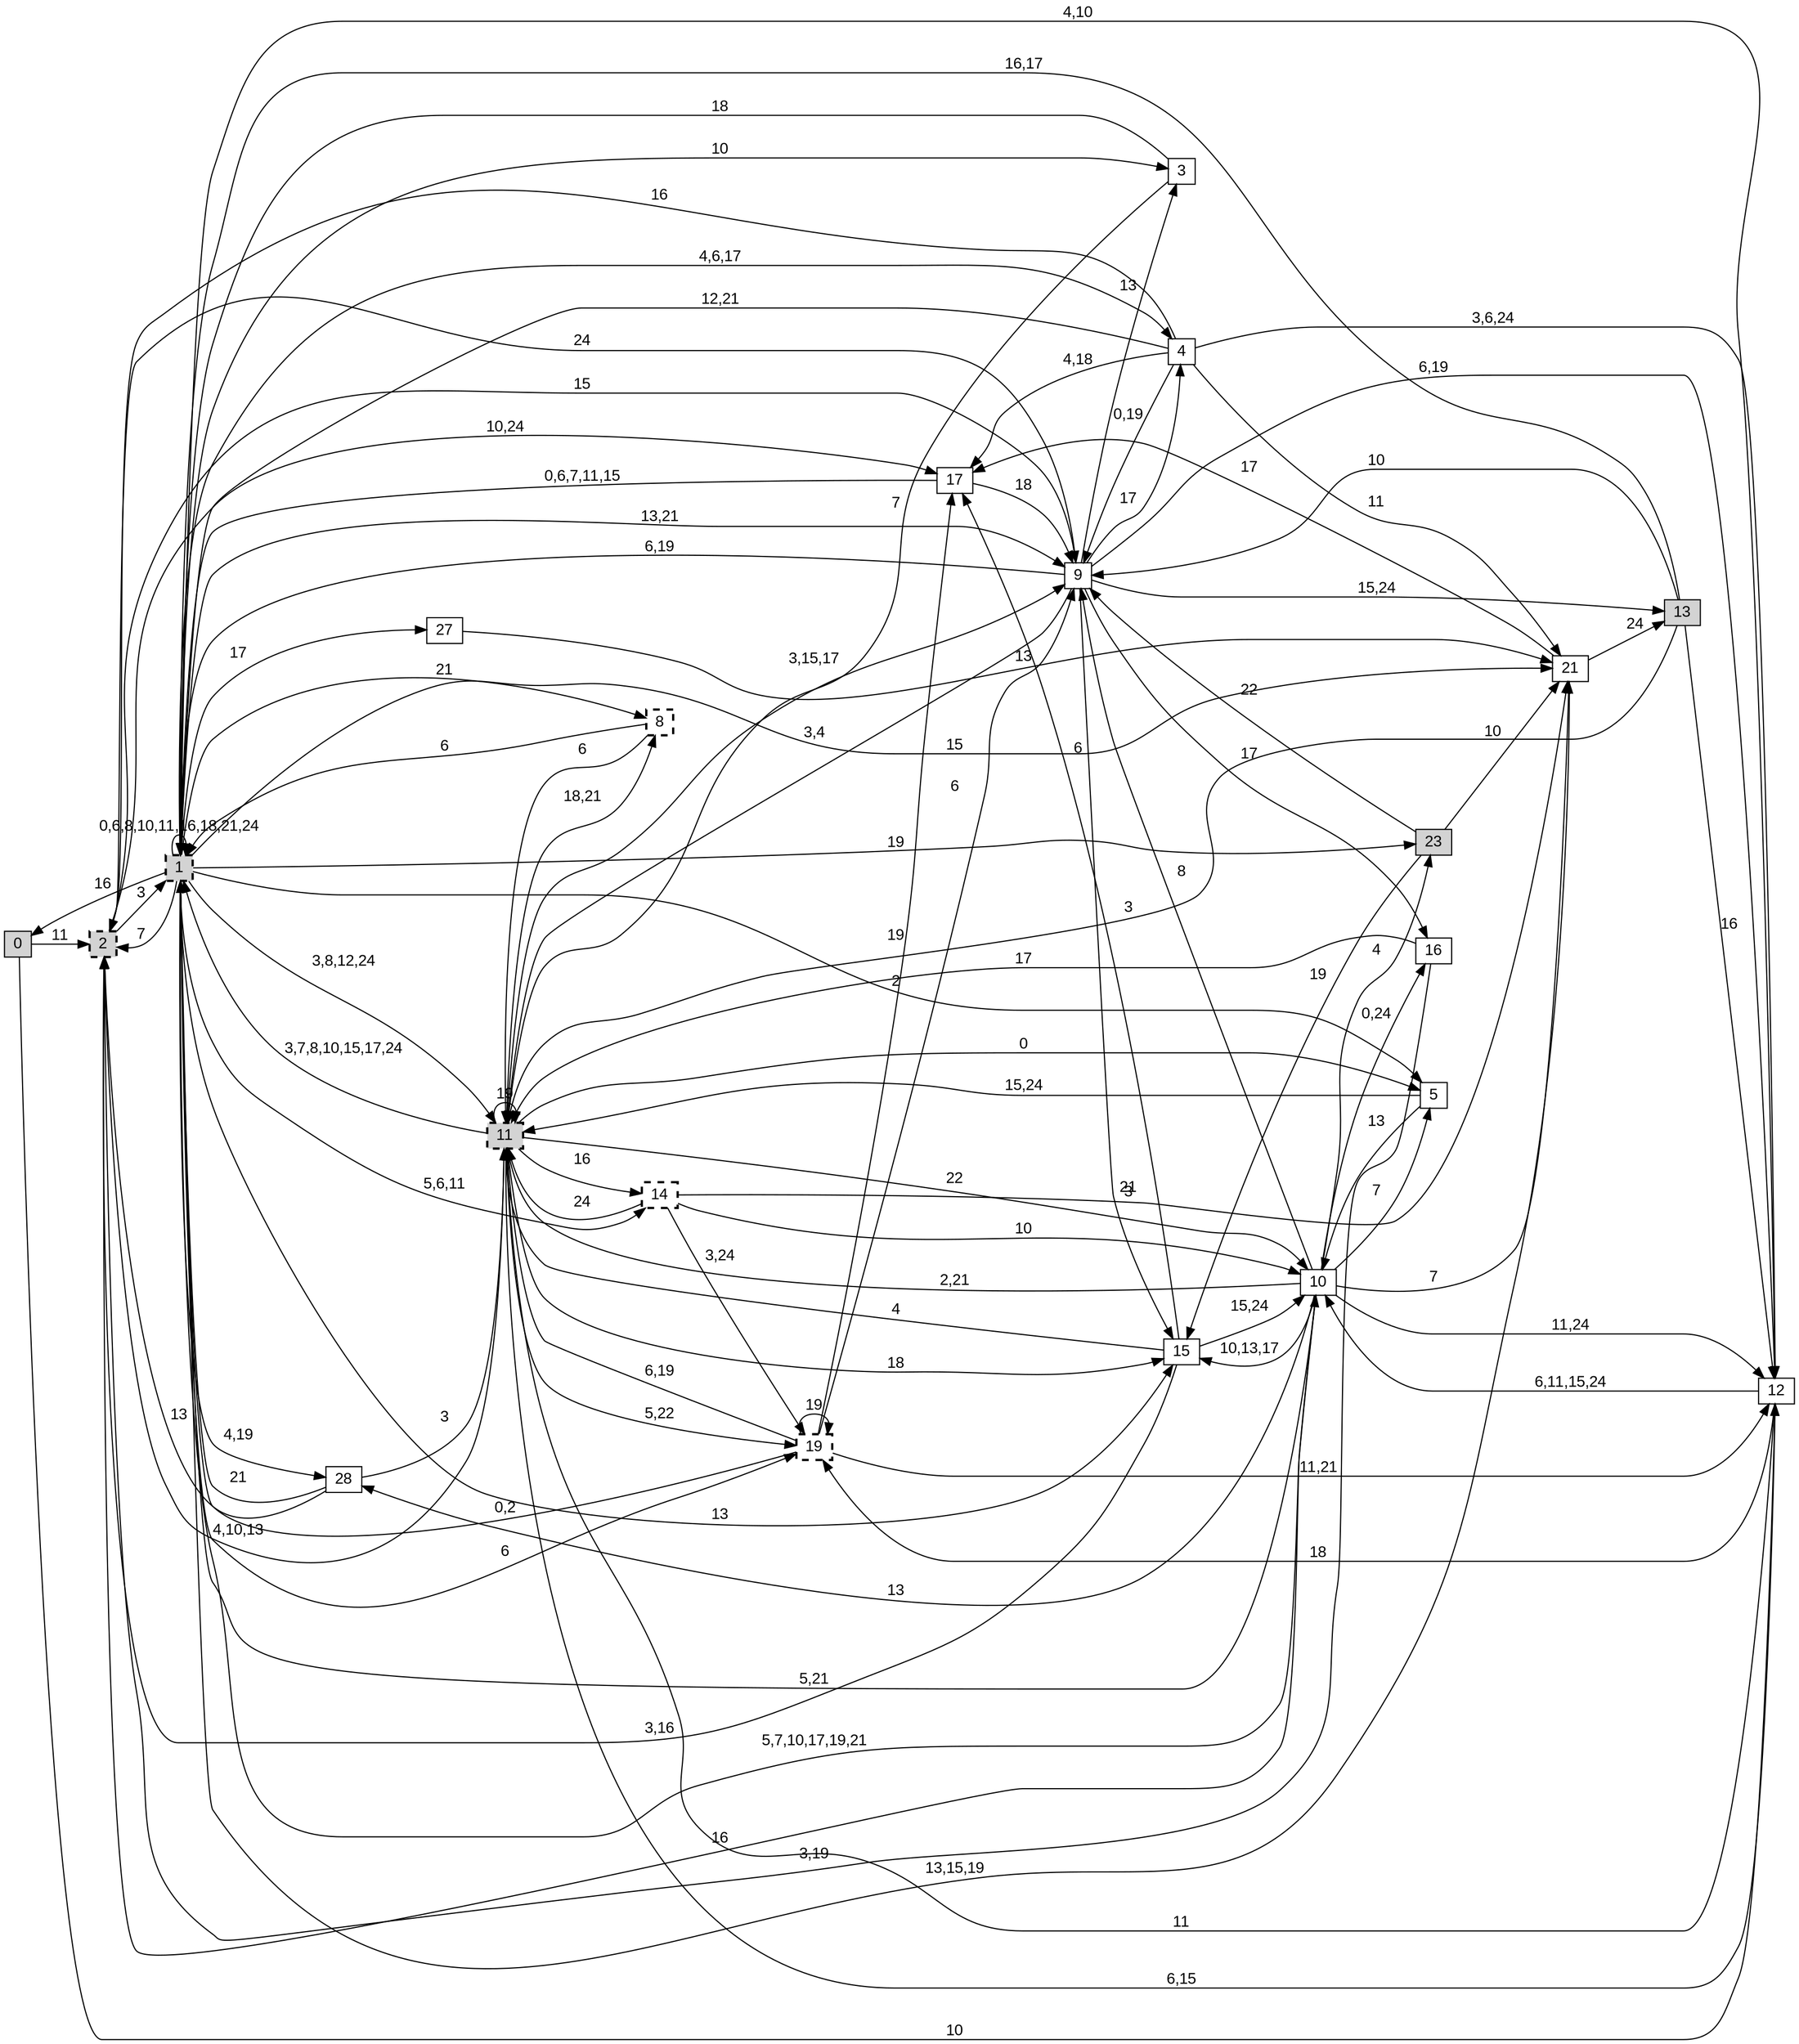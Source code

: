 digraph "NDFA" {
  rankdir=LR
  node [shape=box width=0.1 height=0.1 fontname=Arial]
  edge [fontname=Arial]
/* Estados */
 s0 [label="0" style="filled"] /* I:1 F:0 D:0 */
 s1 [label="1" style="filled,bold,dashed"] /* I:1 F:1 D:0 */
 s2 [label="2" style="filled,bold,dashed"] /* I:1 F:1 D:0 */
 s3 [label="3" ] /* I:0 F:0 D:0 */
 s4 [label="4" ] /* I:0 F:0 D:0 */
 s5 [label="5" ] /* I:0 F:0 D:0 */
 s8 [label="8" style="bold,dashed"] /* I:0 F:1 D:0 */
 s9 [label="9" ] /* I:0 F:0 D:0 */
 s10 [label="10" ] /* I:0 F:0 D:0 */
 s11 [label="11" style="filled,bold,dashed"] /* I:1 F:1 D:0 */
 s12 [label="12" ] /* I:0 F:0 D:0 */
 s13 [label="13" style="filled"] /* I:1 F:0 D:0 */
 s14 [label="14" style="bold,dashed"] /* I:0 F:1 D:0 */
 s15 [label="15" ] /* I:0 F:0 D:0 */
 s16 [label="16" ] /* I:0 F:0 D:0 */
 s17 [label="17" ] /* I:0 F:0 D:0 */
 s19 [label="19" style="bold,dashed"] /* I:0 F:1 D:0 */
 s21 [label="21" ] /* I:0 F:0 D:0 */
 s23 [label="23" style="filled"] /* I:1 F:0 D:0 */
 s27 [label="27" ] /* I:0 F:0 D:0 */
 s28 [label="28" ] /* I:0 F:0 D:0 */
/* Transiciones */
  s0 -> s2 [label="11"]
  s0 -> s12 [label="10"]
  s1 -> s0 [label="16"]
  s1 -> s1 [label="0,6,8,10,11,16,18,21,24"]
  s1 -> s2 [label="7"]
  s1 -> s3 [label="10"]
  s1 -> s4 [label="4,6,17"]
  s1 -> s5 [label="2"]
  s1 -> s8 [label="21"]
  s1 -> s9 [label="13,21"]
  s1 -> s10 [label="5,7,10,17,19,21"]
  s1 -> s11 [label="3,8,12,24"]
  s1 -> s14 [label="5,6,11"]
  s1 -> s15 [label="13"]
  s1 -> s19 [label="6"]
  s1 -> s21 [label="15"]
  s1 -> s23 [label="19"]
  s1 -> s27 [label="17"]
  s1 -> s28 [label="4,19"]
  s2 -> s1 [label="3"]
  s2 -> s9 [label="24"]
  s2 -> s17 [label="10,24"]
  s3 -> s1 [label="18"]
  s3 -> s11 [label="7"]
  s4 -> s1 [label="12,21"]
  s4 -> s2 [label="16"]
  s4 -> s9 [label="0,19"]
  s4 -> s12 [label="3,6,24"]
  s4 -> s17 [label="4,18"]
  s4 -> s21 [label="11"]
  s5 -> s10 [label="13"]
  s5 -> s11 [label="15,24"]
  s8 -> s1 [label="6"]
  s8 -> s11 [label="6"]
  s9 -> s1 [label="6,19"]
  s9 -> s2 [label="15"]
  s9 -> s3 [label="13"]
  s9 -> s4 [label="17"]
  s9 -> s11 [label="3,4"]
  s9 -> s12 [label="6,19"]
  s9 -> s13 [label="15,24"]
  s9 -> s15 [label="21"]
  s9 -> s16 [label="17"]
  s10 -> s1 [label="5,21"]
  s10 -> s2 [label="16"]
  s10 -> s5 [label="7"]
  s10 -> s9 [label="8"]
  s10 -> s11 [label="2,21"]
  s10 -> s12 [label="11,24"]
  s10 -> s15 [label="10,13,17"]
  s10 -> s16 [label="0,24"]
  s10 -> s21 [label="7"]
  s10 -> s23 [label="4"]
  s10 -> s28 [label="13"]
  s11 -> s1 [label="3,7,8,10,15,17,24"]
  s11 -> s2 [label="4,10,13"]
  s11 -> s5 [label="0"]
  s11 -> s8 [label="18,21"]
  s11 -> s9 [label="3,15,17"]
  s11 -> s10 [label="22"]
  s11 -> s11 [label="19"]
  s11 -> s12 [label="6,15"]
  s11 -> s14 [label="16"]
  s11 -> s15 [label="18"]
  s11 -> s19 [label="5,22"]
  s12 -> s1 [label="4,10"]
  s12 -> s10 [label="6,11,15,24"]
  s12 -> s11 [label="11"]
  s12 -> s19 [label="18"]
  s13 -> s1 [label="16,17"]
  s13 -> s9 [label="10"]
  s13 -> s11 [label="3"]
  s13 -> s12 [label="16"]
  s14 -> s10 [label="10"]
  s14 -> s11 [label="24"]
  s14 -> s19 [label="3,24"]
  s14 -> s21 [label="3"]
  s15 -> s2 [label="3,16"]
  s15 -> s10 [label="15,24"]
  s15 -> s11 [label="4"]
  s15 -> s17 [label="6"]
  s16 -> s2 [label="3,19"]
  s16 -> s11 [label="17"]
  s17 -> s1 [label="0,6,7,11,15"]
  s17 -> s9 [label="18"]
  s19 -> s1 [label="0,2"]
  s19 -> s9 [label="6"]
  s19 -> s11 [label="6,19"]
  s19 -> s12 [label="11,21"]
  s19 -> s17 [label="19"]
  s19 -> s19 [label="19"]
  s21 -> s1 [label="13,15,19"]
  s21 -> s13 [label="24"]
  s21 -> s17 [label="17"]
  s23 -> s9 [label="22"]
  s23 -> s15 [label="19"]
  s23 -> s21 [label="10"]
  s27 -> s21 [label="13"]
  s28 -> s1 [label="21"]
  s28 -> s2 [label="13"]
  s28 -> s11 [label="3"]
}
